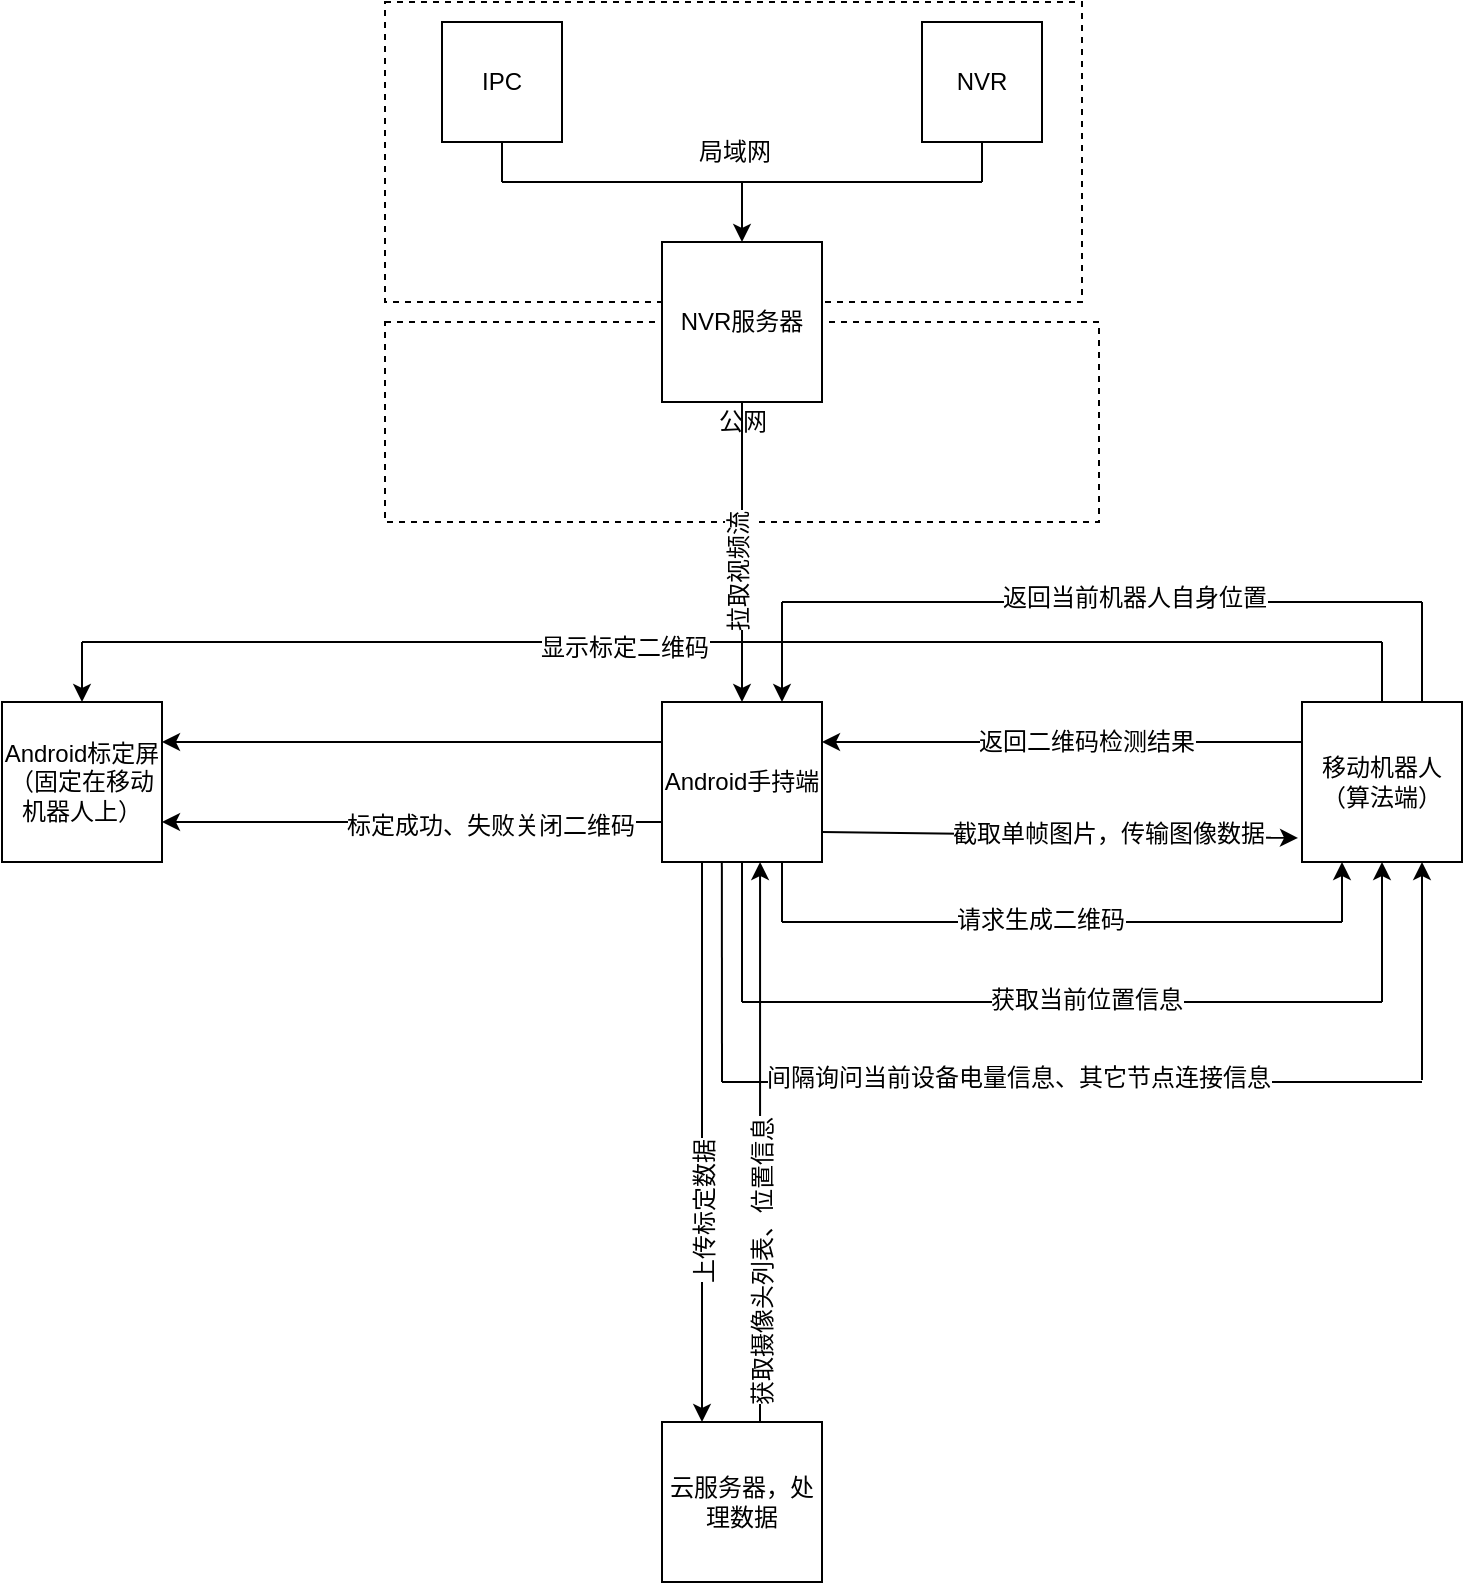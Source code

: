 <mxfile version="12.4.8" type="github">
  <diagram id="X2ligtXTBRWsAtElBby3" name="Page-1">
    <mxGraphModel dx="1673" dy="896" grid="1" gridSize="10" guides="1" tooltips="1" connect="1" arrows="1" fold="1" page="1" pageScale="1" pageWidth="827" pageHeight="1169" math="0" shadow="0">
      <root>
        <mxCell id="0"/>
        <mxCell id="1" parent="0"/>
        <mxCell id="-aA5-3e_F26UCeTZuJ5P-15" value="公网" style="rounded=0;whiteSpace=wrap;html=1;dashed=1;" parent="1" vertex="1">
          <mxGeometry x="241.5" y="280" width="357" height="100" as="geometry"/>
        </mxCell>
        <mxCell id="-aA5-3e_F26UCeTZuJ5P-1" value="Android手持端" style="whiteSpace=wrap;html=1;aspect=fixed;" parent="1" vertex="1">
          <mxGeometry x="380" y="470" width="80" height="80" as="geometry"/>
        </mxCell>
        <mxCell id="-aA5-3e_F26UCeTZuJ5P-2" value="Android标定屏（固定在移动机器人上）" style="whiteSpace=wrap;html=1;aspect=fixed;" parent="1" vertex="1">
          <mxGeometry x="50" y="470" width="80" height="80" as="geometry"/>
        </mxCell>
        <mxCell id="-aA5-3e_F26UCeTZuJ5P-4" value="移动机器人（算法端）" style="whiteSpace=wrap;html=1;aspect=fixed;" parent="1" vertex="1">
          <mxGeometry x="700" y="470" width="80" height="80" as="geometry"/>
        </mxCell>
        <mxCell id="-aA5-3e_F26UCeTZuJ5P-7" value="局域网" style="rounded=0;whiteSpace=wrap;html=1;dashed=1;" parent="1" vertex="1">
          <mxGeometry x="241.5" y="120" width="348.5" height="150" as="geometry"/>
        </mxCell>
        <mxCell id="-aA5-3e_F26UCeTZuJ5P-8" value="IPC" style="whiteSpace=wrap;html=1;aspect=fixed;" parent="1" vertex="1">
          <mxGeometry x="270" y="130" width="60" height="60" as="geometry"/>
        </mxCell>
        <mxCell id="-aA5-3e_F26UCeTZuJ5P-9" value="NVR" style="whiteSpace=wrap;html=1;aspect=fixed;" parent="1" vertex="1">
          <mxGeometry x="510" y="130" width="60" height="60" as="geometry"/>
        </mxCell>
        <mxCell id="-aA5-3e_F26UCeTZuJ5P-10" value="" style="endArrow=none;html=1;" parent="1" edge="1">
          <mxGeometry width="50" height="50" relative="1" as="geometry">
            <mxPoint x="300" y="210" as="sourcePoint"/>
            <mxPoint x="300" y="190" as="targetPoint"/>
          </mxGeometry>
        </mxCell>
        <mxCell id="-aA5-3e_F26UCeTZuJ5P-12" value="" style="endArrow=none;html=1;" parent="1" edge="1">
          <mxGeometry width="50" height="50" relative="1" as="geometry">
            <mxPoint x="540" y="210" as="sourcePoint"/>
            <mxPoint x="540" y="190" as="targetPoint"/>
          </mxGeometry>
        </mxCell>
        <mxCell id="-aA5-3e_F26UCeTZuJ5P-5" value="NVR服务器" style="whiteSpace=wrap;html=1;aspect=fixed;" parent="1" vertex="1">
          <mxGeometry x="380" y="240" width="80" height="80" as="geometry"/>
        </mxCell>
        <mxCell id="-aA5-3e_F26UCeTZuJ5P-14" value="" style="endArrow=none;html=1;" parent="1" edge="1">
          <mxGeometry width="50" height="50" relative="1" as="geometry">
            <mxPoint x="300" y="210" as="sourcePoint"/>
            <mxPoint x="540" y="210" as="targetPoint"/>
          </mxGeometry>
        </mxCell>
        <mxCell id="-aA5-3e_F26UCeTZuJ5P-20" value="" style="endArrow=classic;html=1;entryX=0.5;entryY=0;entryDx=0;entryDy=0;" parent="1" target="-aA5-3e_F26UCeTZuJ5P-5" edge="1">
          <mxGeometry width="50" height="50" relative="1" as="geometry">
            <mxPoint x="420" y="210" as="sourcePoint"/>
            <mxPoint x="210" y="570" as="targetPoint"/>
          </mxGeometry>
        </mxCell>
        <mxCell id="-aA5-3e_F26UCeTZuJ5P-22" value="" style="endArrow=classic;html=1;exitX=0.5;exitY=1;exitDx=0;exitDy=0;" parent="1" source="-aA5-3e_F26UCeTZuJ5P-5" target="-aA5-3e_F26UCeTZuJ5P-1" edge="1">
          <mxGeometry width="50" height="50" relative="1" as="geometry">
            <mxPoint x="160" y="620" as="sourcePoint"/>
            <mxPoint x="210" y="570" as="targetPoint"/>
          </mxGeometry>
        </mxCell>
        <mxCell id="vSyLwQeFDgPQohty-Ua0-14" value="拉取视频流" style="text;html=1;align=center;verticalAlign=middle;resizable=0;points=[];labelBackgroundColor=#ffffff;rotation=-90;" parent="-aA5-3e_F26UCeTZuJ5P-22" vertex="1" connectable="0">
          <mxGeometry x="0.133" y="-2" relative="1" as="geometry">
            <mxPoint as="offset"/>
          </mxGeometry>
        </mxCell>
        <mxCell id="-aA5-3e_F26UCeTZuJ5P-23" value="" style="endArrow=classic;html=1;entryX=-0.025;entryY=0.85;entryDx=0;entryDy=0;entryPerimeter=0;" parent="1" target="-aA5-3e_F26UCeTZuJ5P-4" edge="1">
          <mxGeometry width="50" height="50" relative="1" as="geometry">
            <mxPoint x="460" y="535" as="sourcePoint"/>
            <mxPoint x="590" y="537" as="targetPoint"/>
          </mxGeometry>
        </mxCell>
        <mxCell id="-aA5-3e_F26UCeTZuJ5P-26" value="截取单帧图片，传输图像数据" style="text;html=1;align=center;verticalAlign=middle;resizable=0;points=[];labelBackgroundColor=#ffffff;" parent="-aA5-3e_F26UCeTZuJ5P-23" vertex="1" connectable="0">
          <mxGeometry x="0.2" y="1" relative="1" as="geometry">
            <mxPoint as="offset"/>
          </mxGeometry>
        </mxCell>
        <mxCell id="vSyLwQeFDgPQohty-Ua0-1" value="" style="endArrow=classic;html=1;exitX=0;exitY=0.25;exitDx=0;exitDy=0;entryX=1;entryY=0.25;entryDx=0;entryDy=0;" parent="1" source="-aA5-3e_F26UCeTZuJ5P-4" target="-aA5-3e_F26UCeTZuJ5P-1" edge="1">
          <mxGeometry width="50" height="50" relative="1" as="geometry">
            <mxPoint x="50" y="620" as="sourcePoint"/>
            <mxPoint x="100" y="570" as="targetPoint"/>
          </mxGeometry>
        </mxCell>
        <mxCell id="vSyLwQeFDgPQohty-Ua0-2" value="返回二维码检测结果" style="text;html=1;align=center;verticalAlign=middle;resizable=0;points=[];labelBackgroundColor=#ffffff;" parent="vSyLwQeFDgPQohty-Ua0-1" vertex="1" connectable="0">
          <mxGeometry x="-0.1" relative="1" as="geometry">
            <mxPoint as="offset"/>
          </mxGeometry>
        </mxCell>
        <mxCell id="vSyLwQeFDgPQohty-Ua0-3" value="" style="endArrow=classic;html=1;exitX=0;exitY=0.25;exitDx=0;exitDy=0;entryX=1;entryY=0.25;entryDx=0;entryDy=0;" parent="1" source="-aA5-3e_F26UCeTZuJ5P-1" target="-aA5-3e_F26UCeTZuJ5P-2" edge="1">
          <mxGeometry width="50" height="50" relative="1" as="geometry">
            <mxPoint x="50" y="620" as="sourcePoint"/>
            <mxPoint x="100" y="570" as="targetPoint"/>
          </mxGeometry>
        </mxCell>
        <mxCell id="vSyLwQeFDgPQohty-Ua0-4" value="" style="endArrow=none;html=1;" parent="1" edge="1">
          <mxGeometry width="50" height="50" relative="1" as="geometry">
            <mxPoint x="740" y="470" as="sourcePoint"/>
            <mxPoint x="740" y="440" as="targetPoint"/>
          </mxGeometry>
        </mxCell>
        <mxCell id="vSyLwQeFDgPQohty-Ua0-5" value="" style="endArrow=none;html=1;" parent="1" edge="1">
          <mxGeometry width="50" height="50" relative="1" as="geometry">
            <mxPoint x="90" y="440" as="sourcePoint"/>
            <mxPoint x="740" y="440" as="targetPoint"/>
          </mxGeometry>
        </mxCell>
        <mxCell id="vSyLwQeFDgPQohty-Ua0-9" value="显示标定二维码" style="text;html=1;align=center;verticalAlign=middle;resizable=0;points=[];labelBackgroundColor=#ffffff;" parent="vSyLwQeFDgPQohty-Ua0-5" vertex="1" connectable="0">
          <mxGeometry x="-0.166" y="-3" relative="1" as="geometry">
            <mxPoint as="offset"/>
          </mxGeometry>
        </mxCell>
        <mxCell id="vSyLwQeFDgPQohty-Ua0-6" value="" style="endArrow=classic;html=1;" parent="1" edge="1">
          <mxGeometry width="50" height="50" relative="1" as="geometry">
            <mxPoint x="90" y="440" as="sourcePoint"/>
            <mxPoint x="90" y="470" as="targetPoint"/>
          </mxGeometry>
        </mxCell>
        <mxCell id="vSyLwQeFDgPQohty-Ua0-10" value="" style="endArrow=none;html=1;entryX=0.75;entryY=1;entryDx=0;entryDy=0;" parent="1" target="-aA5-3e_F26UCeTZuJ5P-1" edge="1">
          <mxGeometry width="50" height="50" relative="1" as="geometry">
            <mxPoint x="440" y="580" as="sourcePoint"/>
            <mxPoint x="100" y="570" as="targetPoint"/>
          </mxGeometry>
        </mxCell>
        <mxCell id="vSyLwQeFDgPQohty-Ua0-11" value="" style="endArrow=none;html=1;" parent="1" edge="1">
          <mxGeometry width="50" height="50" relative="1" as="geometry">
            <mxPoint x="720" y="580" as="sourcePoint"/>
            <mxPoint x="440" y="580" as="targetPoint"/>
          </mxGeometry>
        </mxCell>
        <mxCell id="vSyLwQeFDgPQohty-Ua0-13" value="请求生成二维码" style="text;html=1;align=center;verticalAlign=middle;resizable=0;points=[];labelBackgroundColor=#ffffff;" parent="vSyLwQeFDgPQohty-Ua0-11" vertex="1" connectable="0">
          <mxGeometry x="0.081" y="-1" relative="1" as="geometry">
            <mxPoint as="offset"/>
          </mxGeometry>
        </mxCell>
        <mxCell id="vSyLwQeFDgPQohty-Ua0-12" value="" style="endArrow=classic;html=1;entryX=0.25;entryY=1;entryDx=0;entryDy=0;" parent="1" target="-aA5-3e_F26UCeTZuJ5P-4" edge="1">
          <mxGeometry width="50" height="50" relative="1" as="geometry">
            <mxPoint x="720" y="580" as="sourcePoint"/>
            <mxPoint x="100" y="600" as="targetPoint"/>
            <Array as="points">
              <mxPoint x="720" y="580"/>
            </Array>
          </mxGeometry>
        </mxCell>
        <mxCell id="vSyLwQeFDgPQohty-Ua0-15" value="云服务器，处理数据" style="whiteSpace=wrap;html=1;aspect=fixed;" parent="1" vertex="1">
          <mxGeometry x="380" y="830" width="80" height="80" as="geometry"/>
        </mxCell>
        <mxCell id="vSyLwQeFDgPQohty-Ua0-18" value="" style="endArrow=classic;html=1;exitX=0.25;exitY=1;exitDx=0;exitDy=0;entryX=0.25;entryY=0;entryDx=0;entryDy=0;" parent="1" source="-aA5-3e_F26UCeTZuJ5P-1" target="vSyLwQeFDgPQohty-Ua0-15" edge="1">
          <mxGeometry width="50" height="50" relative="1" as="geometry">
            <mxPoint x="50" y="820" as="sourcePoint"/>
            <mxPoint x="100" y="770" as="targetPoint"/>
          </mxGeometry>
        </mxCell>
        <mxCell id="vSyLwQeFDgPQohty-Ua0-20" value="上传标定数据" style="text;html=1;align=center;verticalAlign=middle;resizable=0;points=[];labelBackgroundColor=#ffffff;rotation=-90;" parent="vSyLwQeFDgPQohty-Ua0-18" vertex="1" connectable="0">
          <mxGeometry x="0.25" y="1" relative="1" as="geometry">
            <mxPoint as="offset"/>
          </mxGeometry>
        </mxCell>
        <mxCell id="wIcho3WcRk8hwI6TdbBW-1" value="" style="endArrow=none;html=1;entryX=0.5;entryY=1;entryDx=0;entryDy=0;" edge="1" parent="1" target="-aA5-3e_F26UCeTZuJ5P-1">
          <mxGeometry width="50" height="50" relative="1" as="geometry">
            <mxPoint x="420" y="620" as="sourcePoint"/>
            <mxPoint x="100" y="930" as="targetPoint"/>
          </mxGeometry>
        </mxCell>
        <mxCell id="wIcho3WcRk8hwI6TdbBW-2" value="" style="endArrow=none;html=1;" edge="1" parent="1">
          <mxGeometry width="50" height="50" relative="1" as="geometry">
            <mxPoint x="740" y="620" as="sourcePoint"/>
            <mxPoint x="420" y="620" as="targetPoint"/>
          </mxGeometry>
        </mxCell>
        <mxCell id="wIcho3WcRk8hwI6TdbBW-4" value="获取当前位置信息" style="text;html=1;align=center;verticalAlign=middle;resizable=0;points=[];labelBackgroundColor=#ffffff;" vertex="1" connectable="0" parent="wIcho3WcRk8hwI6TdbBW-2">
          <mxGeometry x="-0.075" y="-1" relative="1" as="geometry">
            <mxPoint as="offset"/>
          </mxGeometry>
        </mxCell>
        <mxCell id="wIcho3WcRk8hwI6TdbBW-3" value="" style="endArrow=classic;html=1;entryX=0.5;entryY=1;entryDx=0;entryDy=0;" edge="1" parent="1" target="-aA5-3e_F26UCeTZuJ5P-4">
          <mxGeometry width="50" height="50" relative="1" as="geometry">
            <mxPoint x="740" y="620" as="sourcePoint"/>
            <mxPoint x="100" y="930" as="targetPoint"/>
          </mxGeometry>
        </mxCell>
        <mxCell id="wIcho3WcRk8hwI6TdbBW-5" value="" style="endArrow=none;html=1;exitX=0.75;exitY=0;exitDx=0;exitDy=0;" edge="1" parent="1" source="-aA5-3e_F26UCeTZuJ5P-4">
          <mxGeometry width="50" height="50" relative="1" as="geometry">
            <mxPoint x="50" y="980" as="sourcePoint"/>
            <mxPoint x="760" y="420" as="targetPoint"/>
          </mxGeometry>
        </mxCell>
        <mxCell id="wIcho3WcRk8hwI6TdbBW-6" value="" style="endArrow=none;html=1;" edge="1" parent="1">
          <mxGeometry width="50" height="50" relative="1" as="geometry">
            <mxPoint x="440" y="420" as="sourcePoint"/>
            <mxPoint x="760" y="420" as="targetPoint"/>
          </mxGeometry>
        </mxCell>
        <mxCell id="wIcho3WcRk8hwI6TdbBW-8" value="返回当前机器人自身位置" style="text;html=1;align=center;verticalAlign=middle;resizable=0;points=[];labelBackgroundColor=#ffffff;" vertex="1" connectable="0" parent="wIcho3WcRk8hwI6TdbBW-6">
          <mxGeometry x="0.1" y="2" relative="1" as="geometry">
            <mxPoint as="offset"/>
          </mxGeometry>
        </mxCell>
        <mxCell id="wIcho3WcRk8hwI6TdbBW-7" value="" style="endArrow=classic;html=1;entryX=0.75;entryY=0;entryDx=0;entryDy=0;" edge="1" parent="1" target="-aA5-3e_F26UCeTZuJ5P-1">
          <mxGeometry width="50" height="50" relative="1" as="geometry">
            <mxPoint x="440" y="420" as="sourcePoint"/>
            <mxPoint x="100" y="930" as="targetPoint"/>
          </mxGeometry>
        </mxCell>
        <mxCell id="wIcho3WcRk8hwI6TdbBW-9" value="" style="endArrow=none;html=1;entryX=0.374;entryY=0.994;entryDx=0;entryDy=0;entryPerimeter=0;" edge="1" parent="1" target="-aA5-3e_F26UCeTZuJ5P-1">
          <mxGeometry width="50" height="50" relative="1" as="geometry">
            <mxPoint x="410" y="660" as="sourcePoint"/>
            <mxPoint x="413" y="552" as="targetPoint"/>
          </mxGeometry>
        </mxCell>
        <mxCell id="wIcho3WcRk8hwI6TdbBW-10" value="" style="endArrow=none;html=1;" edge="1" parent="1">
          <mxGeometry width="50" height="50" relative="1" as="geometry">
            <mxPoint x="760" y="660" as="sourcePoint"/>
            <mxPoint x="410" y="660" as="targetPoint"/>
          </mxGeometry>
        </mxCell>
        <mxCell id="wIcho3WcRk8hwI6TdbBW-12" value="间隔询问当前设备电量信息、其它节点连接信息" style="text;html=1;align=center;verticalAlign=middle;resizable=0;points=[];labelBackgroundColor=#ffffff;" vertex="1" connectable="0" parent="wIcho3WcRk8hwI6TdbBW-10">
          <mxGeometry x="0.157" y="-2" relative="1" as="geometry">
            <mxPoint as="offset"/>
          </mxGeometry>
        </mxCell>
        <mxCell id="wIcho3WcRk8hwI6TdbBW-11" value="" style="endArrow=classic;html=1;" edge="1" parent="1">
          <mxGeometry width="50" height="50" relative="1" as="geometry">
            <mxPoint x="760" y="659" as="sourcePoint"/>
            <mxPoint x="760" y="550" as="targetPoint"/>
          </mxGeometry>
        </mxCell>
        <mxCell id="wIcho3WcRk8hwI6TdbBW-13" value="" style="endArrow=classic;html=1;exitX=0;exitY=0.75;exitDx=0;exitDy=0;entryX=1;entryY=0.75;entryDx=0;entryDy=0;" edge="1" parent="1" source="-aA5-3e_F26UCeTZuJ5P-1" target="-aA5-3e_F26UCeTZuJ5P-2">
          <mxGeometry width="50" height="50" relative="1" as="geometry">
            <mxPoint x="50" y="980" as="sourcePoint"/>
            <mxPoint x="100" y="930" as="targetPoint"/>
          </mxGeometry>
        </mxCell>
        <mxCell id="wIcho3WcRk8hwI6TdbBW-14" value="标定成功、失败关闭二维码" style="text;html=1;align=center;verticalAlign=middle;resizable=0;points=[];labelBackgroundColor=#ffffff;" vertex="1" connectable="0" parent="wIcho3WcRk8hwI6TdbBW-13">
          <mxGeometry x="-0.312" y="2" relative="1" as="geometry">
            <mxPoint as="offset"/>
          </mxGeometry>
        </mxCell>
        <mxCell id="wIcho3WcRk8hwI6TdbBW-15" value="" style="endArrow=classic;html=1;entryX=0.613;entryY=1;entryDx=0;entryDy=0;entryPerimeter=0;" edge="1" parent="1" target="-aA5-3e_F26UCeTZuJ5P-1">
          <mxGeometry width="50" height="50" relative="1" as="geometry">
            <mxPoint x="429" y="830" as="sourcePoint"/>
            <mxPoint x="100" y="930" as="targetPoint"/>
          </mxGeometry>
        </mxCell>
        <mxCell id="wIcho3WcRk8hwI6TdbBW-17" value="获取摄像头列表、位置信息" style="text;html=1;align=center;verticalAlign=middle;resizable=0;points=[];labelBackgroundColor=#ffffff;rotation=-90;" vertex="1" connectable="0" parent="wIcho3WcRk8hwI6TdbBW-15">
          <mxGeometry x="-0.515" relative="1" as="geometry">
            <mxPoint x="0.99" y="-12" as="offset"/>
          </mxGeometry>
        </mxCell>
      </root>
    </mxGraphModel>
  </diagram>
</mxfile>
